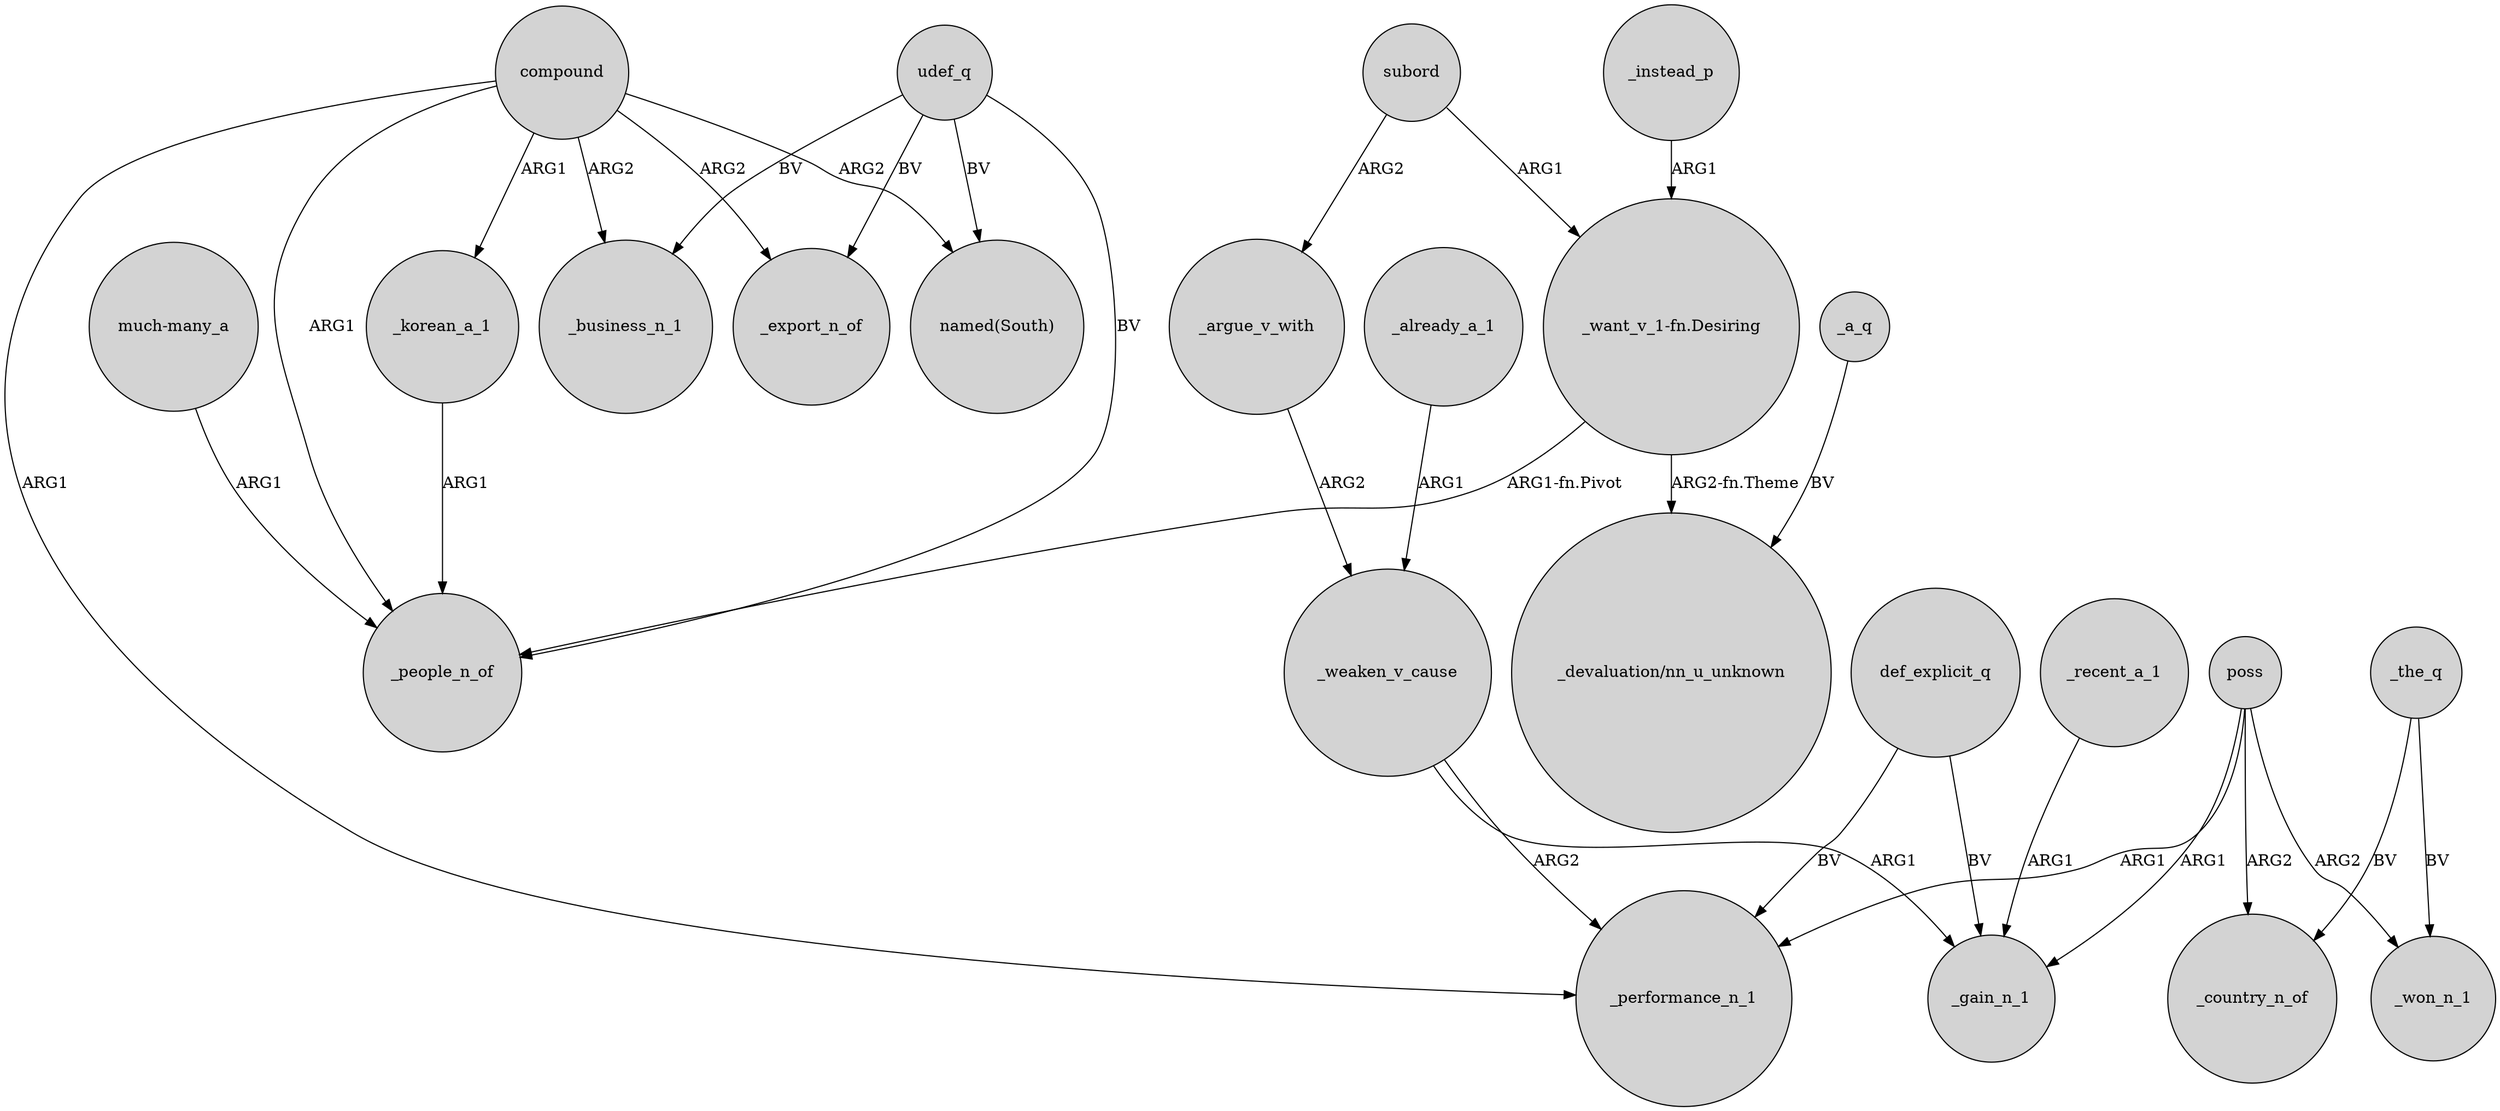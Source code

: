 digraph {
	node [shape=circle style=filled]
	subord -> _argue_v_with [label=ARG2]
	poss -> _country_n_of [label=ARG2]
	compound -> "named(South)" [label=ARG2]
	_argue_v_with -> _weaken_v_cause [label=ARG2]
	_the_q -> _won_n_1 [label=BV]
	def_explicit_q -> _gain_n_1 [label=BV]
	"_want_v_1-fn.Desiring" -> _people_n_of [label="ARG1-fn.Pivot"]
	"much-many_a" -> _people_n_of [label=ARG1]
	compound -> _performance_n_1 [label=ARG1]
	subord -> "_want_v_1-fn.Desiring" [label=ARG1]
	udef_q -> "named(South)" [label=BV]
	udef_q -> _people_n_of [label=BV]
	_the_q -> _country_n_of [label=BV]
	poss -> _won_n_1 [label=ARG2]
	_korean_a_1 -> _people_n_of [label=ARG1]
	def_explicit_q -> _performance_n_1 [label=BV]
	_already_a_1 -> _weaken_v_cause [label=ARG1]
	_weaken_v_cause -> _gain_n_1 [label=ARG1]
	"_want_v_1-fn.Desiring" -> "_devaluation/nn_u_unknown" [label="ARG2-fn.Theme"]
	poss -> _gain_n_1 [label=ARG1]
	poss -> _performance_n_1 [label=ARG1]
	compound -> _business_n_1 [label=ARG2]
	compound -> _korean_a_1 [label=ARG1]
	udef_q -> _export_n_of [label=BV]
	_weaken_v_cause -> _performance_n_1 [label=ARG2]
	_a_q -> "_devaluation/nn_u_unknown" [label=BV]
	udef_q -> _business_n_1 [label=BV]
	compound -> _people_n_of [label=ARG1]
	_instead_p -> "_want_v_1-fn.Desiring" [label=ARG1]
	compound -> _export_n_of [label=ARG2]
	_recent_a_1 -> _gain_n_1 [label=ARG1]
}
